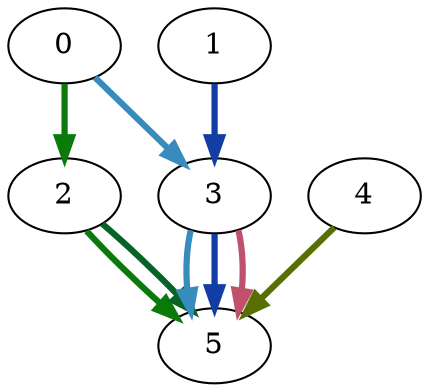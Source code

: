 digraph G {
0 -> 2
[color="#0A7B0B",penwidth=3.0];
2 -> 5
[color="#0A7B0B",penwidth=3.0];
0 -> 3
[color="#378BBD",penwidth=3.0];
3 -> 5
[color="#378BBD",penwidth=3.0];
1 -> 3
[color="#113DA5",penwidth=3.0];
3 -> 5
[color="#113DA5",penwidth=3.0];
2 -> 5
[color="#056328",penwidth=3.0];
3 -> 5
[color="#C0516A",penwidth=3.0];
4 -> 5
[color="#587003",penwidth=3.0];

}